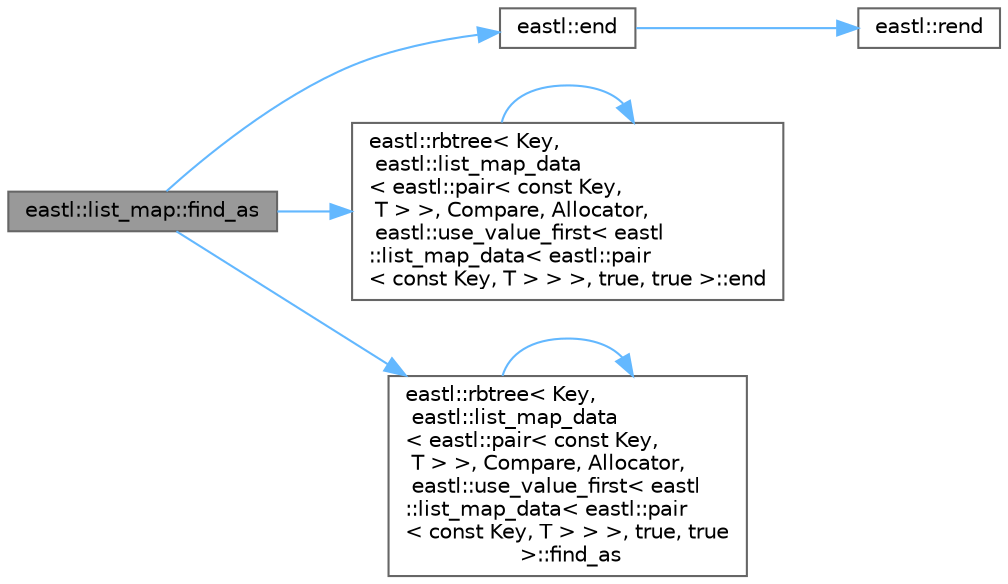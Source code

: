 digraph "eastl::list_map::find_as"
{
 // LATEX_PDF_SIZE
  bgcolor="transparent";
  edge [fontname=Helvetica,fontsize=10,labelfontname=Helvetica,labelfontsize=10];
  node [fontname=Helvetica,fontsize=10,shape=box,height=0.2,width=0.4];
  rankdir="LR";
  Node1 [id="Node000001",label="eastl::list_map::find_as",height=0.2,width=0.4,color="gray40", fillcolor="grey60", style="filled", fontcolor="black",tooltip=" "];
  Node1 -> Node2 [id="edge7_Node000001_Node000002",color="steelblue1",style="solid",tooltip=" "];
  Node2 [id="Node000002",label="eastl::end",height=0.2,width=0.4,color="grey40", fillcolor="white", style="filled",URL="$namespaceeastl.html#a015a7329c4b84d454b87496532739b69",tooltip=" "];
  Node2 -> Node3 [id="edge8_Node000002_Node000003",color="steelblue1",style="solid",tooltip=" "];
  Node3 [id="Node000003",label="eastl::rend",height=0.2,width=0.4,color="grey40", fillcolor="white", style="filled",URL="$namespaceeastl.html#ac08b3f3f0eb349df6dc6475d5c8df724",tooltip=" "];
  Node1 -> Node4 [id="edge9_Node000001_Node000004",color="steelblue1",style="solid",tooltip=" "];
  Node4 [id="Node000004",label="eastl::rbtree\< Key,\l eastl::list_map_data\l\< eastl::pair\< const Key,\l T \> \>, Compare, Allocator,\l eastl::use_value_first\< eastl\l::list_map_data\< eastl::pair\l\< const Key, T \> \> \>, true, true \>::end",height=0.2,width=0.4,color="grey40", fillcolor="white", style="filled",URL="$classeastl_1_1rbtree.html#a4a7b3aab6209bc92523f36e89b0c0c92",tooltip=" "];
  Node4 -> Node4 [id="edge10_Node000004_Node000004",color="steelblue1",style="solid",tooltip=" "];
  Node1 -> Node5 [id="edge11_Node000001_Node000005",color="steelblue1",style="solid",tooltip=" "];
  Node5 [id="Node000005",label="eastl::rbtree\< Key,\l eastl::list_map_data\l\< eastl::pair\< const Key,\l T \> \>, Compare, Allocator,\l eastl::use_value_first\< eastl\l::list_map_data\< eastl::pair\l\< const Key, T \> \> \>, true, true\l \>::find_as",height=0.2,width=0.4,color="grey40", fillcolor="white", style="filled",URL="$classeastl_1_1rbtree.html#aeefc08edcae38bcb75d61b9a1c6b2200",tooltip=" "];
  Node5 -> Node5 [id="edge12_Node000005_Node000005",color="steelblue1",style="solid",tooltip=" "];
}
